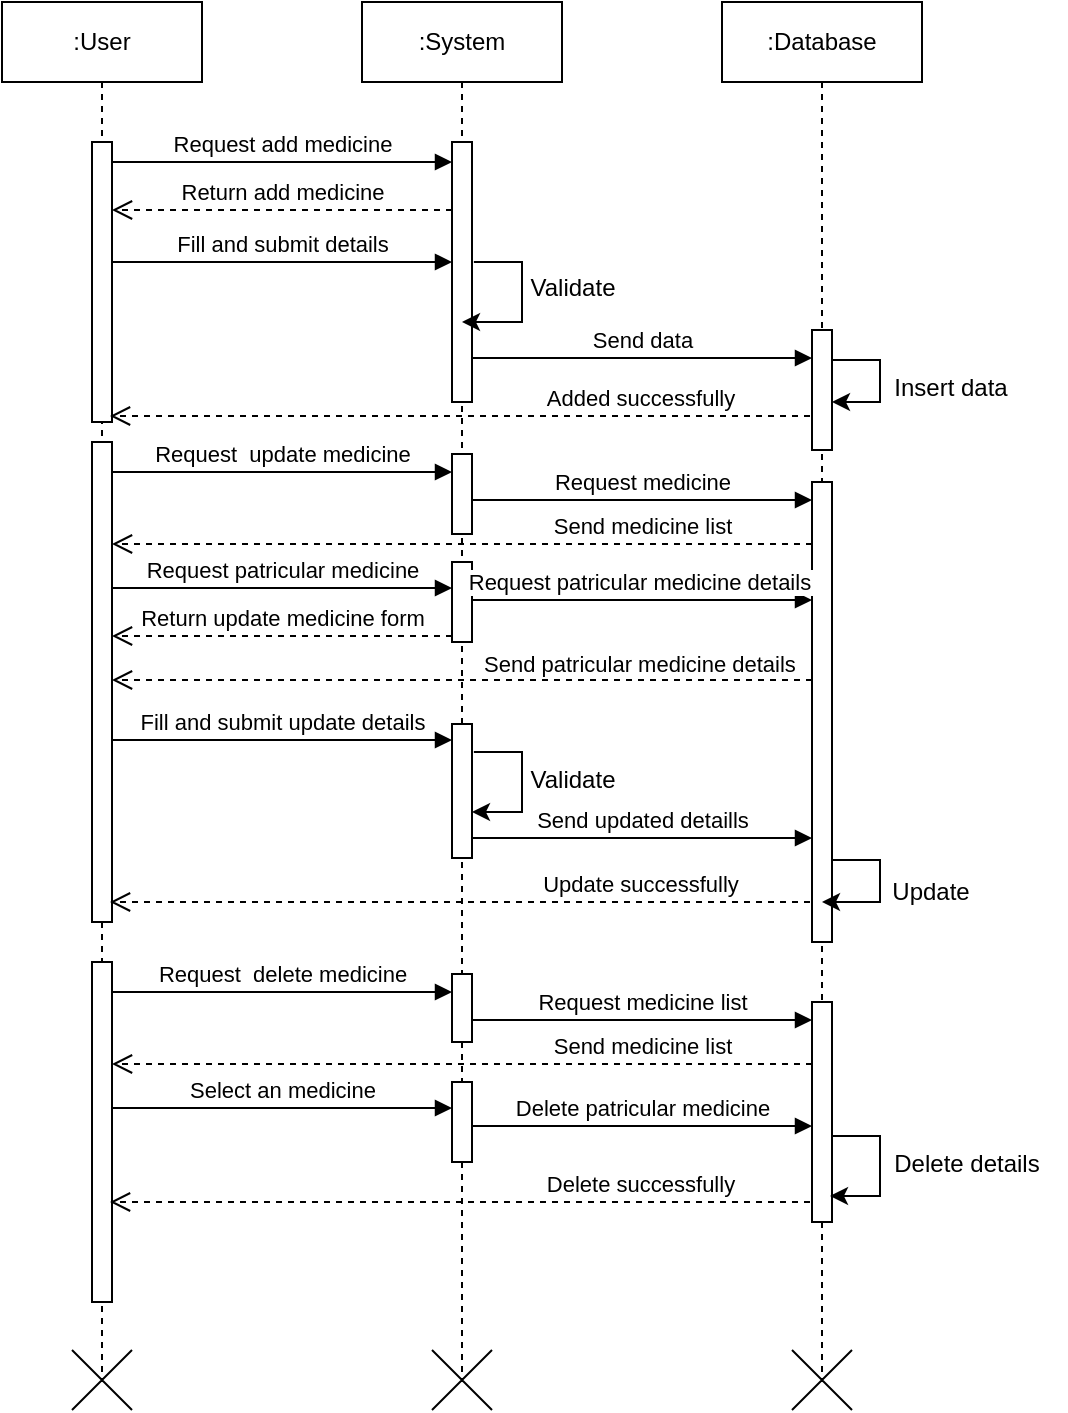 <mxfile version="22.0.0" type="device">
  <diagram name="Page-1" id="2YBvvXClWsGukQMizWep">
    <mxGraphModel dx="880" dy="456" grid="1" gridSize="10" guides="1" tooltips="1" connect="1" arrows="1" fold="1" page="1" pageScale="1" pageWidth="850" pageHeight="1100" math="0" shadow="0">
      <root>
        <mxCell id="0" />
        <mxCell id="1" parent="0" />
        <mxCell id="aM9ryv3xv72pqoxQDRHE-1" value=":User" style="shape=umlLifeline;perimeter=lifelinePerimeter;whiteSpace=wrap;html=1;container=0;dropTarget=0;collapsible=0;recursiveResize=0;outlineConnect=0;portConstraint=eastwest;newEdgeStyle={&quot;edgeStyle&quot;:&quot;elbowEdgeStyle&quot;,&quot;elbow&quot;:&quot;vertical&quot;,&quot;curved&quot;:0,&quot;rounded&quot;:0};" parent="1" vertex="1">
          <mxGeometry x="40" y="40" width="100" height="690" as="geometry" />
        </mxCell>
        <mxCell id="aM9ryv3xv72pqoxQDRHE-2" value="" style="html=1;points=[];perimeter=orthogonalPerimeter;outlineConnect=0;targetShapes=umlLifeline;portConstraint=eastwest;newEdgeStyle={&quot;edgeStyle&quot;:&quot;elbowEdgeStyle&quot;,&quot;elbow&quot;:&quot;vertical&quot;,&quot;curved&quot;:0,&quot;rounded&quot;:0};" parent="aM9ryv3xv72pqoxQDRHE-1" vertex="1">
          <mxGeometry x="45" y="70" width="10" height="140" as="geometry" />
        </mxCell>
        <mxCell id="uyghOkKBtB4ZRYNY3Dqb-1" value="" style="shape=umlDestroy;whiteSpace=wrap;html=1;strokeWidth=1;targetShapes=umlLifeline;" parent="aM9ryv3xv72pqoxQDRHE-1" vertex="1">
          <mxGeometry x="35" y="674" width="30" height="30" as="geometry" />
        </mxCell>
        <mxCell id="aM9ryv3xv72pqoxQDRHE-5" value=":System" style="shape=umlLifeline;perimeter=lifelinePerimeter;whiteSpace=wrap;html=1;container=0;dropTarget=0;collapsible=0;recursiveResize=0;outlineConnect=0;portConstraint=eastwest;newEdgeStyle={&quot;edgeStyle&quot;:&quot;elbowEdgeStyle&quot;,&quot;elbow&quot;:&quot;vertical&quot;,&quot;curved&quot;:0,&quot;rounded&quot;:0};" parent="1" vertex="1">
          <mxGeometry x="220" y="40" width="100" height="690" as="geometry" />
        </mxCell>
        <mxCell id="aM9ryv3xv72pqoxQDRHE-6" value="" style="html=1;points=[];perimeter=orthogonalPerimeter;outlineConnect=0;targetShapes=umlLifeline;portConstraint=eastwest;newEdgeStyle={&quot;edgeStyle&quot;:&quot;elbowEdgeStyle&quot;,&quot;elbow&quot;:&quot;vertical&quot;,&quot;curved&quot;:0,&quot;rounded&quot;:0};" parent="aM9ryv3xv72pqoxQDRHE-5" vertex="1">
          <mxGeometry x="45" y="70" width="10" height="130" as="geometry" />
        </mxCell>
        <mxCell id="aM9ryv3xv72pqoxQDRHE-7" value="Request add medicine" style="html=1;verticalAlign=bottom;endArrow=block;edgeStyle=elbowEdgeStyle;elbow=horizontal;curved=0;rounded=0;" parent="1" source="aM9ryv3xv72pqoxQDRHE-2" target="aM9ryv3xv72pqoxQDRHE-6" edge="1">
          <mxGeometry relative="1" as="geometry">
            <mxPoint x="195" y="130" as="sourcePoint" />
            <Array as="points">
              <mxPoint x="180" y="120" />
            </Array>
          </mxGeometry>
        </mxCell>
        <mxCell id="xENhY5tNj3Xzj7cGjBOY-2" value=":Database" style="shape=umlLifeline;perimeter=lifelinePerimeter;whiteSpace=wrap;html=1;container=0;dropTarget=0;collapsible=0;recursiveResize=0;outlineConnect=0;portConstraint=eastwest;newEdgeStyle={&quot;edgeStyle&quot;:&quot;elbowEdgeStyle&quot;,&quot;elbow&quot;:&quot;vertical&quot;,&quot;curved&quot;:0,&quot;rounded&quot;:0};" parent="1" vertex="1">
          <mxGeometry x="400" y="40" width="100" height="690" as="geometry" />
        </mxCell>
        <mxCell id="xENhY5tNj3Xzj7cGjBOY-3" value="" style="html=1;points=[];perimeter=orthogonalPerimeter;outlineConnect=0;targetShapes=umlLifeline;portConstraint=eastwest;newEdgeStyle={&quot;edgeStyle&quot;:&quot;elbowEdgeStyle&quot;,&quot;elbow&quot;:&quot;vertical&quot;,&quot;curved&quot;:0,&quot;rounded&quot;:0};" parent="xENhY5tNj3Xzj7cGjBOY-2" vertex="1">
          <mxGeometry x="45" y="164" width="10" height="60" as="geometry" />
        </mxCell>
        <mxCell id="xENhY5tNj3Xzj7cGjBOY-4" value="Return add medicine" style="html=1;verticalAlign=bottom;endArrow=open;dashed=1;endSize=8;edgeStyle=elbowEdgeStyle;elbow=vertical;curved=0;rounded=0;" parent="1" edge="1">
          <mxGeometry relative="1" as="geometry">
            <mxPoint x="95" y="144" as="targetPoint" />
            <Array as="points">
              <mxPoint x="190" y="144" />
            </Array>
            <mxPoint x="265" y="144" as="sourcePoint" />
          </mxGeometry>
        </mxCell>
        <mxCell id="xENhY5tNj3Xzj7cGjBOY-5" value="Fill and submit details" style="html=1;verticalAlign=bottom;endArrow=block;edgeStyle=elbowEdgeStyle;elbow=vertical;curved=0;rounded=0;" parent="1" edge="1">
          <mxGeometry relative="1" as="geometry">
            <mxPoint x="95" y="170" as="sourcePoint" />
            <Array as="points">
              <mxPoint x="180" y="170" />
            </Array>
            <mxPoint x="265" y="170" as="targetPoint" />
          </mxGeometry>
        </mxCell>
        <mxCell id="xENhY5tNj3Xzj7cGjBOY-6" value="" style="endArrow=classic;html=1;rounded=0;" parent="1" target="aM9ryv3xv72pqoxQDRHE-5" edge="1">
          <mxGeometry width="50" height="50" relative="1" as="geometry">
            <mxPoint x="275.929" y="170" as="sourcePoint" />
            <mxPoint x="330" y="220" as="targetPoint" />
            <Array as="points">
              <mxPoint x="300" y="170" />
              <mxPoint x="300" y="200" />
            </Array>
          </mxGeometry>
        </mxCell>
        <mxCell id="xENhY5tNj3Xzj7cGjBOY-7" value="Validate" style="text;html=1;align=center;verticalAlign=middle;resizable=0;points=[];autosize=1;strokeColor=none;fillColor=none;" parent="1" vertex="1">
          <mxGeometry x="290" y="168" width="70" height="30" as="geometry" />
        </mxCell>
        <mxCell id="xENhY5tNj3Xzj7cGjBOY-8" value="Send data" style="html=1;verticalAlign=bottom;endArrow=block;edgeStyle=elbowEdgeStyle;elbow=vertical;curved=0;rounded=0;" parent="1" edge="1">
          <mxGeometry relative="1" as="geometry">
            <mxPoint x="275" y="218" as="sourcePoint" />
            <Array as="points">
              <mxPoint x="360" y="218" />
            </Array>
            <mxPoint x="445" y="218" as="targetPoint" />
          </mxGeometry>
        </mxCell>
        <mxCell id="xENhY5tNj3Xzj7cGjBOY-9" value="" style="html=1;points=[];perimeter=orthogonalPerimeter;outlineConnect=0;targetShapes=umlLifeline;portConstraint=eastwest;newEdgeStyle={&quot;edgeStyle&quot;:&quot;elbowEdgeStyle&quot;,&quot;elbow&quot;:&quot;vertical&quot;,&quot;curved&quot;:0,&quot;rounded&quot;:0};" parent="1" vertex="1">
          <mxGeometry x="85" y="260" width="10" height="240" as="geometry" />
        </mxCell>
        <mxCell id="xENhY5tNj3Xzj7cGjBOY-10" value="" style="html=1;points=[];perimeter=orthogonalPerimeter;outlineConnect=0;targetShapes=umlLifeline;portConstraint=eastwest;newEdgeStyle={&quot;edgeStyle&quot;:&quot;elbowEdgeStyle&quot;,&quot;elbow&quot;:&quot;vertical&quot;,&quot;curved&quot;:0,&quot;rounded&quot;:0};" parent="1" vertex="1">
          <mxGeometry x="265" y="266" width="10" height="40" as="geometry" />
        </mxCell>
        <mxCell id="xENhY5tNj3Xzj7cGjBOY-11" value="Request&amp;nbsp; update medicine" style="html=1;verticalAlign=bottom;endArrow=block;edgeStyle=elbowEdgeStyle;elbow=vertical;curved=0;rounded=0;" parent="1" edge="1">
          <mxGeometry relative="1" as="geometry">
            <mxPoint x="95" y="275" as="sourcePoint" />
            <Array as="points">
              <mxPoint x="180" y="275" />
            </Array>
            <mxPoint x="265" y="275" as="targetPoint" />
          </mxGeometry>
        </mxCell>
        <mxCell id="xENhY5tNj3Xzj7cGjBOY-12" value="" style="html=1;points=[];perimeter=orthogonalPerimeter;outlineConnect=0;targetShapes=umlLifeline;portConstraint=eastwest;newEdgeStyle={&quot;edgeStyle&quot;:&quot;elbowEdgeStyle&quot;,&quot;elbow&quot;:&quot;vertical&quot;,&quot;curved&quot;:0,&quot;rounded&quot;:0};" parent="1" vertex="1">
          <mxGeometry x="445" y="280" width="10" height="230" as="geometry" />
        </mxCell>
        <mxCell id="xENhY5tNj3Xzj7cGjBOY-13" value="Return update medicine form" style="html=1;verticalAlign=bottom;endArrow=open;dashed=1;endSize=8;edgeStyle=elbowEdgeStyle;elbow=horizontal;curved=0;rounded=0;" parent="1" edge="1">
          <mxGeometry relative="1" as="geometry">
            <mxPoint x="95" y="357" as="targetPoint" />
            <Array as="points">
              <mxPoint x="190" y="357" />
            </Array>
            <mxPoint x="265" y="357" as="sourcePoint" />
          </mxGeometry>
        </mxCell>
        <mxCell id="xENhY5tNj3Xzj7cGjBOY-14" value="Fill and submit update details" style="html=1;verticalAlign=bottom;endArrow=block;edgeStyle=elbowEdgeStyle;elbow=vertical;curved=0;rounded=0;" parent="1" edge="1">
          <mxGeometry relative="1" as="geometry">
            <mxPoint x="95" y="409" as="sourcePoint" />
            <Array as="points">
              <mxPoint x="180" y="409" />
            </Array>
            <mxPoint x="265" y="409" as="targetPoint" />
          </mxGeometry>
        </mxCell>
        <mxCell id="xENhY5tNj3Xzj7cGjBOY-15" value="" style="endArrow=classic;html=1;rounded=0;" parent="1" edge="1">
          <mxGeometry width="50" height="50" relative="1" as="geometry">
            <mxPoint x="275.929" y="415" as="sourcePoint" />
            <mxPoint x="275.0" y="445" as="targetPoint" />
            <Array as="points">
              <mxPoint x="300" y="415" />
              <mxPoint x="300" y="445" />
            </Array>
          </mxGeometry>
        </mxCell>
        <mxCell id="xENhY5tNj3Xzj7cGjBOY-16" value="Validate" style="text;html=1;align=center;verticalAlign=middle;resizable=0;points=[];autosize=1;strokeColor=none;fillColor=none;" parent="1" vertex="1">
          <mxGeometry x="290" y="414" width="70" height="30" as="geometry" />
        </mxCell>
        <mxCell id="xENhY5tNj3Xzj7cGjBOY-19" value="" style="endArrow=classic;html=1;rounded=0;" parent="1" edge="1">
          <mxGeometry width="50" height="50" relative="1" as="geometry">
            <mxPoint x="454.929" y="469" as="sourcePoint" />
            <mxPoint x="450" y="490" as="targetPoint" />
            <Array as="points">
              <mxPoint x="479" y="469" />
              <mxPoint x="479" y="490" />
            </Array>
          </mxGeometry>
        </mxCell>
        <mxCell id="xENhY5tNj3Xzj7cGjBOY-20" value="Update" style="text;html=1;align=center;verticalAlign=middle;resizable=0;points=[];autosize=1;strokeColor=none;fillColor=none;" parent="1" vertex="1">
          <mxGeometry x="474" y="470" width="60" height="30" as="geometry" />
        </mxCell>
        <mxCell id="KE-mL2BSJ963tJkiToLp-1" value="" style="endArrow=classic;html=1;rounded=0;" parent="1" target="xENhY5tNj3Xzj7cGjBOY-3" edge="1">
          <mxGeometry width="50" height="50" relative="1" as="geometry">
            <mxPoint x="454.929" y="219" as="sourcePoint" />
            <mxPoint x="454" y="249" as="targetPoint" />
            <Array as="points">
              <mxPoint x="479" y="219" />
              <mxPoint x="479" y="240" />
            </Array>
          </mxGeometry>
        </mxCell>
        <mxCell id="KE-mL2BSJ963tJkiToLp-2" value="Insert data" style="text;html=1;align=center;verticalAlign=middle;resizable=0;points=[];autosize=1;strokeColor=none;fillColor=none;" parent="1" vertex="1">
          <mxGeometry x="474" y="218" width="80" height="30" as="geometry" />
        </mxCell>
        <mxCell id="KE-mL2BSJ963tJkiToLp-3" value="Request medicine" style="html=1;verticalAlign=bottom;endArrow=block;edgeStyle=elbowEdgeStyle;elbow=vertical;curved=0;rounded=0;" parent="1" edge="1">
          <mxGeometry relative="1" as="geometry">
            <mxPoint x="275" y="289" as="sourcePoint" />
            <Array as="points">
              <mxPoint x="360" y="289" />
            </Array>
            <mxPoint x="445" y="289" as="targetPoint" />
          </mxGeometry>
        </mxCell>
        <mxCell id="KE-mL2BSJ963tJkiToLp-4" value="Send medicine list" style="html=1;verticalAlign=bottom;endArrow=open;dashed=1;endSize=8;edgeStyle=elbowEdgeStyle;elbow=vertical;curved=0;rounded=0;" parent="1" target="xENhY5tNj3Xzj7cGjBOY-9" edge="1">
          <mxGeometry x="-0.514" relative="1" as="geometry">
            <mxPoint x="275" y="311" as="targetPoint" />
            <Array as="points">
              <mxPoint x="370" y="311" />
            </Array>
            <mxPoint x="445" y="311" as="sourcePoint" />
            <mxPoint as="offset" />
          </mxGeometry>
        </mxCell>
        <mxCell id="KE-mL2BSJ963tJkiToLp-5" value="" style="html=1;points=[];perimeter=orthogonalPerimeter;outlineConnect=0;targetShapes=umlLifeline;portConstraint=eastwest;newEdgeStyle={&quot;edgeStyle&quot;:&quot;elbowEdgeStyle&quot;,&quot;elbow&quot;:&quot;vertical&quot;,&quot;curved&quot;:0,&quot;rounded&quot;:0};" parent="1" vertex="1">
          <mxGeometry x="265" y="320" width="10" height="40" as="geometry" />
        </mxCell>
        <mxCell id="KE-mL2BSJ963tJkiToLp-6" value="Request patricular medicine" style="html=1;verticalAlign=bottom;endArrow=block;edgeStyle=elbowEdgeStyle;elbow=vertical;curved=0;rounded=0;" parent="1" edge="1">
          <mxGeometry relative="1" as="geometry">
            <mxPoint x="95" y="333" as="sourcePoint" />
            <Array as="points">
              <mxPoint x="180" y="333" />
            </Array>
            <mxPoint x="265" y="333" as="targetPoint" />
          </mxGeometry>
        </mxCell>
        <mxCell id="KE-mL2BSJ963tJkiToLp-7" value="Request patricular medicine details&amp;nbsp;" style="html=1;verticalAlign=bottom;endArrow=block;edgeStyle=elbowEdgeStyle;elbow=vertical;curved=0;rounded=0;" parent="1" edge="1">
          <mxGeometry relative="1" as="geometry">
            <mxPoint x="275" y="339" as="sourcePoint" />
            <Array as="points">
              <mxPoint x="360" y="339" />
            </Array>
            <mxPoint x="445" y="339" as="targetPoint" />
          </mxGeometry>
        </mxCell>
        <mxCell id="KE-mL2BSJ963tJkiToLp-8" value="Send patricular medicine details&amp;nbsp;" style="html=1;verticalAlign=bottom;endArrow=open;dashed=1;endSize=8;edgeStyle=elbowEdgeStyle;elbow=horizontal;curved=0;rounded=0;" parent="1" edge="1">
          <mxGeometry x="-0.514" y="1" relative="1" as="geometry">
            <mxPoint x="95" y="379" as="targetPoint" />
            <Array as="points">
              <mxPoint x="370" y="379" />
            </Array>
            <mxPoint x="445" y="379" as="sourcePoint" />
            <mxPoint as="offset" />
          </mxGeometry>
        </mxCell>
        <mxCell id="KE-mL2BSJ963tJkiToLp-9" value="" style="html=1;points=[];perimeter=orthogonalPerimeter;outlineConnect=0;targetShapes=umlLifeline;portConstraint=eastwest;newEdgeStyle={&quot;edgeStyle&quot;:&quot;elbowEdgeStyle&quot;,&quot;elbow&quot;:&quot;vertical&quot;,&quot;curved&quot;:0,&quot;rounded&quot;:0};" parent="1" vertex="1">
          <mxGeometry x="265" y="401" width="10" height="67" as="geometry" />
        </mxCell>
        <mxCell id="KE-mL2BSJ963tJkiToLp-10" value="Send updated detaills" style="html=1;verticalAlign=bottom;endArrow=block;edgeStyle=elbowEdgeStyle;elbow=vertical;curved=0;rounded=0;" parent="1" edge="1">
          <mxGeometry relative="1" as="geometry">
            <mxPoint x="275" y="458" as="sourcePoint" />
            <Array as="points">
              <mxPoint x="365" y="458" />
            </Array>
            <mxPoint as="offset" />
            <mxPoint x="445" y="458" as="targetPoint" />
          </mxGeometry>
        </mxCell>
        <mxCell id="KE-mL2BSJ963tJkiToLp-11" value="" style="html=1;points=[];perimeter=orthogonalPerimeter;outlineConnect=0;targetShapes=umlLifeline;portConstraint=eastwest;newEdgeStyle={&quot;edgeStyle&quot;:&quot;elbowEdgeStyle&quot;,&quot;elbow&quot;:&quot;vertical&quot;,&quot;curved&quot;:0,&quot;rounded&quot;:0};" parent="1" vertex="1">
          <mxGeometry x="85" y="520" width="10" height="170" as="geometry" />
        </mxCell>
        <mxCell id="KE-mL2BSJ963tJkiToLp-12" value="" style="html=1;points=[];perimeter=orthogonalPerimeter;outlineConnect=0;targetShapes=umlLifeline;portConstraint=eastwest;newEdgeStyle={&quot;edgeStyle&quot;:&quot;elbowEdgeStyle&quot;,&quot;elbow&quot;:&quot;vertical&quot;,&quot;curved&quot;:0,&quot;rounded&quot;:0};" parent="1" vertex="1">
          <mxGeometry x="265" y="526" width="10" height="34" as="geometry" />
        </mxCell>
        <mxCell id="KE-mL2BSJ963tJkiToLp-13" value="Request&amp;nbsp; delete medicine" style="html=1;verticalAlign=bottom;endArrow=block;edgeStyle=elbowEdgeStyle;elbow=vertical;curved=0;rounded=0;" parent="1" edge="1">
          <mxGeometry relative="1" as="geometry">
            <mxPoint x="95" y="535" as="sourcePoint" />
            <Array as="points">
              <mxPoint x="180" y="535" />
            </Array>
            <mxPoint x="265" y="535" as="targetPoint" />
          </mxGeometry>
        </mxCell>
        <mxCell id="KE-mL2BSJ963tJkiToLp-14" value="" style="html=1;points=[];perimeter=orthogonalPerimeter;outlineConnect=0;targetShapes=umlLifeline;portConstraint=eastwest;newEdgeStyle={&quot;edgeStyle&quot;:&quot;elbowEdgeStyle&quot;,&quot;elbow&quot;:&quot;vertical&quot;,&quot;curved&quot;:0,&quot;rounded&quot;:0};" parent="1" vertex="1">
          <mxGeometry x="445" y="540" width="10" height="110" as="geometry" />
        </mxCell>
        <mxCell id="KE-mL2BSJ963tJkiToLp-21" value="Request medicine list" style="html=1;verticalAlign=bottom;endArrow=block;edgeStyle=elbowEdgeStyle;elbow=vertical;curved=0;rounded=0;" parent="1" edge="1">
          <mxGeometry relative="1" as="geometry">
            <mxPoint x="275" y="549" as="sourcePoint" />
            <Array as="points">
              <mxPoint x="360" y="549" />
            </Array>
            <mxPoint x="445" y="549" as="targetPoint" />
          </mxGeometry>
        </mxCell>
        <mxCell id="KE-mL2BSJ963tJkiToLp-22" value="Send medicine list" style="html=1;verticalAlign=bottom;endArrow=open;dashed=1;endSize=8;edgeStyle=elbowEdgeStyle;elbow=vertical;curved=0;rounded=0;" parent="1" target="KE-mL2BSJ963tJkiToLp-11" edge="1">
          <mxGeometry x="-0.514" relative="1" as="geometry">
            <mxPoint x="275" y="571" as="targetPoint" />
            <Array as="points">
              <mxPoint x="370" y="571" />
            </Array>
            <mxPoint x="445" y="571" as="sourcePoint" />
            <mxPoint as="offset" />
          </mxGeometry>
        </mxCell>
        <mxCell id="KE-mL2BSJ963tJkiToLp-23" value="" style="html=1;points=[];perimeter=orthogonalPerimeter;outlineConnect=0;targetShapes=umlLifeline;portConstraint=eastwest;newEdgeStyle={&quot;edgeStyle&quot;:&quot;elbowEdgeStyle&quot;,&quot;elbow&quot;:&quot;vertical&quot;,&quot;curved&quot;:0,&quot;rounded&quot;:0};" parent="1" vertex="1">
          <mxGeometry x="265" y="580" width="10" height="40" as="geometry" />
        </mxCell>
        <mxCell id="KE-mL2BSJ963tJkiToLp-24" value="Select an medicine" style="html=1;verticalAlign=bottom;endArrow=block;edgeStyle=elbowEdgeStyle;elbow=vertical;curved=0;rounded=0;" parent="1" edge="1">
          <mxGeometry relative="1" as="geometry">
            <mxPoint x="95" y="593" as="sourcePoint" />
            <Array as="points">
              <mxPoint x="180" y="593" />
            </Array>
            <mxPoint x="265" y="593" as="targetPoint" />
          </mxGeometry>
        </mxCell>
        <mxCell id="KE-mL2BSJ963tJkiToLp-25" value="Delete patricular medicine" style="html=1;verticalAlign=bottom;endArrow=block;edgeStyle=elbowEdgeStyle;elbow=vertical;curved=0;rounded=0;" parent="1" edge="1">
          <mxGeometry relative="1" as="geometry">
            <mxPoint x="275" y="602" as="sourcePoint" />
            <Array as="points">
              <mxPoint x="360" y="602" />
            </Array>
            <mxPoint x="445" y="602" as="targetPoint" />
          </mxGeometry>
        </mxCell>
        <mxCell id="KE-mL2BSJ963tJkiToLp-29" value="" style="endArrow=classic;html=1;rounded=0;" parent="1" edge="1">
          <mxGeometry width="50" height="50" relative="1" as="geometry">
            <mxPoint x="454.929" y="607" as="sourcePoint" />
            <mxPoint x="454" y="637" as="targetPoint" />
            <Array as="points">
              <mxPoint x="479" y="607" />
              <mxPoint x="479" y="637" />
            </Array>
          </mxGeometry>
        </mxCell>
        <mxCell id="KE-mL2BSJ963tJkiToLp-30" value="Delete details" style="text;html=1;align=center;verticalAlign=middle;resizable=0;points=[];autosize=1;strokeColor=none;fillColor=none;" parent="1" vertex="1">
          <mxGeometry x="472" y="606" width="100" height="30" as="geometry" />
        </mxCell>
        <mxCell id="KE-mL2BSJ963tJkiToLp-31" value="Delete successfully" style="html=1;verticalAlign=bottom;endArrow=open;dashed=1;endSize=8;edgeStyle=elbowEdgeStyle;elbow=vertical;curved=0;rounded=0;" parent="1" edge="1">
          <mxGeometry x="-0.514" relative="1" as="geometry">
            <mxPoint x="94" y="640" as="targetPoint" />
            <Array as="points">
              <mxPoint x="369" y="640" />
            </Array>
            <mxPoint x="444" y="640" as="sourcePoint" />
            <mxPoint as="offset" />
          </mxGeometry>
        </mxCell>
        <mxCell id="KE-mL2BSJ963tJkiToLp-32" value="Update successfully" style="html=1;verticalAlign=bottom;endArrow=open;dashed=1;endSize=8;edgeStyle=elbowEdgeStyle;elbow=vertical;curved=0;rounded=0;" parent="1" edge="1">
          <mxGeometry x="-0.514" relative="1" as="geometry">
            <mxPoint x="94" y="490" as="targetPoint" />
            <Array as="points">
              <mxPoint x="369" y="490" />
            </Array>
            <mxPoint x="444" y="490" as="sourcePoint" />
            <mxPoint as="offset" />
          </mxGeometry>
        </mxCell>
        <mxCell id="KE-mL2BSJ963tJkiToLp-33" value="Added successfully" style="html=1;verticalAlign=bottom;endArrow=open;dashed=1;endSize=8;edgeStyle=elbowEdgeStyle;elbow=vertical;curved=0;rounded=0;" parent="1" edge="1">
          <mxGeometry x="-0.514" relative="1" as="geometry">
            <mxPoint x="94" y="247" as="targetPoint" />
            <Array as="points">
              <mxPoint x="369" y="247" />
            </Array>
            <mxPoint x="444" y="247" as="sourcePoint" />
            <mxPoint as="offset" />
          </mxGeometry>
        </mxCell>
        <mxCell id="uyghOkKBtB4ZRYNY3Dqb-2" value="" style="shape=umlDestroy;whiteSpace=wrap;html=1;strokeWidth=1;targetShapes=umlLifeline;" parent="1" vertex="1">
          <mxGeometry x="255" y="714" width="30" height="30" as="geometry" />
        </mxCell>
        <mxCell id="uyghOkKBtB4ZRYNY3Dqb-3" value="" style="shape=umlDestroy;whiteSpace=wrap;html=1;strokeWidth=1;targetShapes=umlLifeline;" parent="1" vertex="1">
          <mxGeometry x="435" y="714" width="30" height="30" as="geometry" />
        </mxCell>
      </root>
    </mxGraphModel>
  </diagram>
</mxfile>
